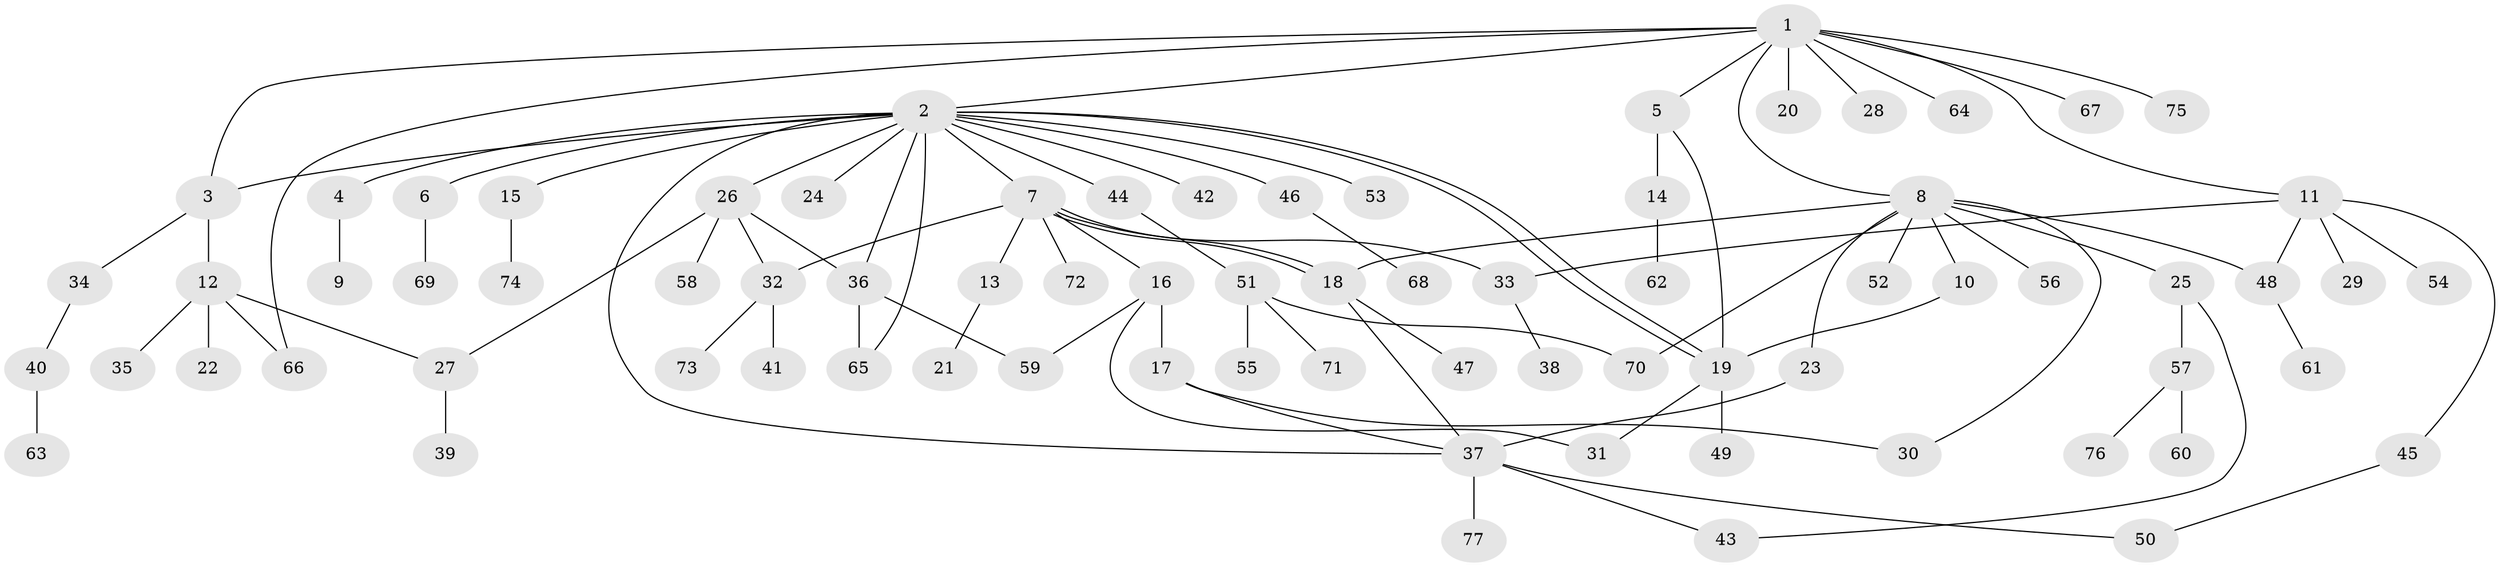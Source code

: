 // coarse degree distribution, {1: 0.40816326530612246, 14: 0.02040816326530612, 4: 0.10204081632653061, 2: 0.22448979591836735, 6: 0.061224489795918366, 3: 0.14285714285714285, 9: 0.02040816326530612, 10: 0.02040816326530612}
// Generated by graph-tools (version 1.1) at 2025/36/03/04/25 23:36:43]
// undirected, 77 vertices, 98 edges
graph export_dot {
  node [color=gray90,style=filled];
  1;
  2;
  3;
  4;
  5;
  6;
  7;
  8;
  9;
  10;
  11;
  12;
  13;
  14;
  15;
  16;
  17;
  18;
  19;
  20;
  21;
  22;
  23;
  24;
  25;
  26;
  27;
  28;
  29;
  30;
  31;
  32;
  33;
  34;
  35;
  36;
  37;
  38;
  39;
  40;
  41;
  42;
  43;
  44;
  45;
  46;
  47;
  48;
  49;
  50;
  51;
  52;
  53;
  54;
  55;
  56;
  57;
  58;
  59;
  60;
  61;
  62;
  63;
  64;
  65;
  66;
  67;
  68;
  69;
  70;
  71;
  72;
  73;
  74;
  75;
  76;
  77;
  1 -- 2;
  1 -- 3;
  1 -- 5;
  1 -- 8;
  1 -- 11;
  1 -- 20;
  1 -- 28;
  1 -- 64;
  1 -- 66;
  1 -- 67;
  1 -- 75;
  2 -- 3;
  2 -- 4;
  2 -- 6;
  2 -- 7;
  2 -- 15;
  2 -- 19;
  2 -- 19;
  2 -- 24;
  2 -- 26;
  2 -- 36;
  2 -- 37;
  2 -- 42;
  2 -- 44;
  2 -- 46;
  2 -- 53;
  2 -- 65;
  3 -- 12;
  3 -- 34;
  4 -- 9;
  5 -- 14;
  5 -- 19;
  6 -- 69;
  7 -- 13;
  7 -- 16;
  7 -- 18;
  7 -- 18;
  7 -- 32;
  7 -- 33;
  7 -- 72;
  8 -- 10;
  8 -- 18;
  8 -- 23;
  8 -- 25;
  8 -- 30;
  8 -- 48;
  8 -- 52;
  8 -- 56;
  8 -- 70;
  10 -- 19;
  11 -- 29;
  11 -- 33;
  11 -- 45;
  11 -- 48;
  11 -- 54;
  12 -- 22;
  12 -- 27;
  12 -- 35;
  12 -- 66;
  13 -- 21;
  14 -- 62;
  15 -- 74;
  16 -- 17;
  16 -- 31;
  16 -- 59;
  17 -- 30;
  17 -- 37;
  18 -- 37;
  18 -- 47;
  19 -- 31;
  19 -- 49;
  23 -- 37;
  25 -- 43;
  25 -- 57;
  26 -- 27;
  26 -- 32;
  26 -- 36;
  26 -- 58;
  27 -- 39;
  32 -- 41;
  32 -- 73;
  33 -- 38;
  34 -- 40;
  36 -- 59;
  36 -- 65;
  37 -- 43;
  37 -- 50;
  37 -- 77;
  40 -- 63;
  44 -- 51;
  45 -- 50;
  46 -- 68;
  48 -- 61;
  51 -- 55;
  51 -- 70;
  51 -- 71;
  57 -- 60;
  57 -- 76;
}

